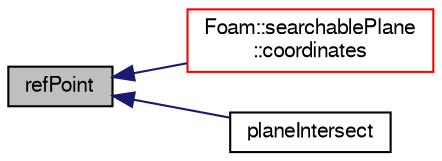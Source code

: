 digraph "refPoint"
{
  bgcolor="transparent";
  edge [fontname="FreeSans",fontsize="10",labelfontname="FreeSans",labelfontsize="10"];
  node [fontname="FreeSans",fontsize="10",shape=record];
  rankdir="LR";
  Node1 [label="refPoint",height=0.2,width=0.4,color="black", fillcolor="grey75", style="filled" fontcolor="black"];
  Node1 -> Node2 [dir="back",color="midnightblue",fontsize="10",style="solid",fontname="FreeSans"];
  Node2 [label="Foam::searchablePlane\l::coordinates",height=0.2,width=0.4,color="red",URL="$a02192.html#a63dde5ed963ede3c2c7a3681dd742999",tooltip="Get representative set of element coordinates. "];
  Node1 -> Node3 [dir="back",color="midnightblue",fontsize="10",style="solid",fontname="FreeSans"];
  Node3 [label="planeIntersect",height=0.2,width=0.4,color="black",URL="$a01802.html#aebd9283b52c2ab06723a37a4abf61466",tooltip="Return the cutting line between this plane and another. "];
}

